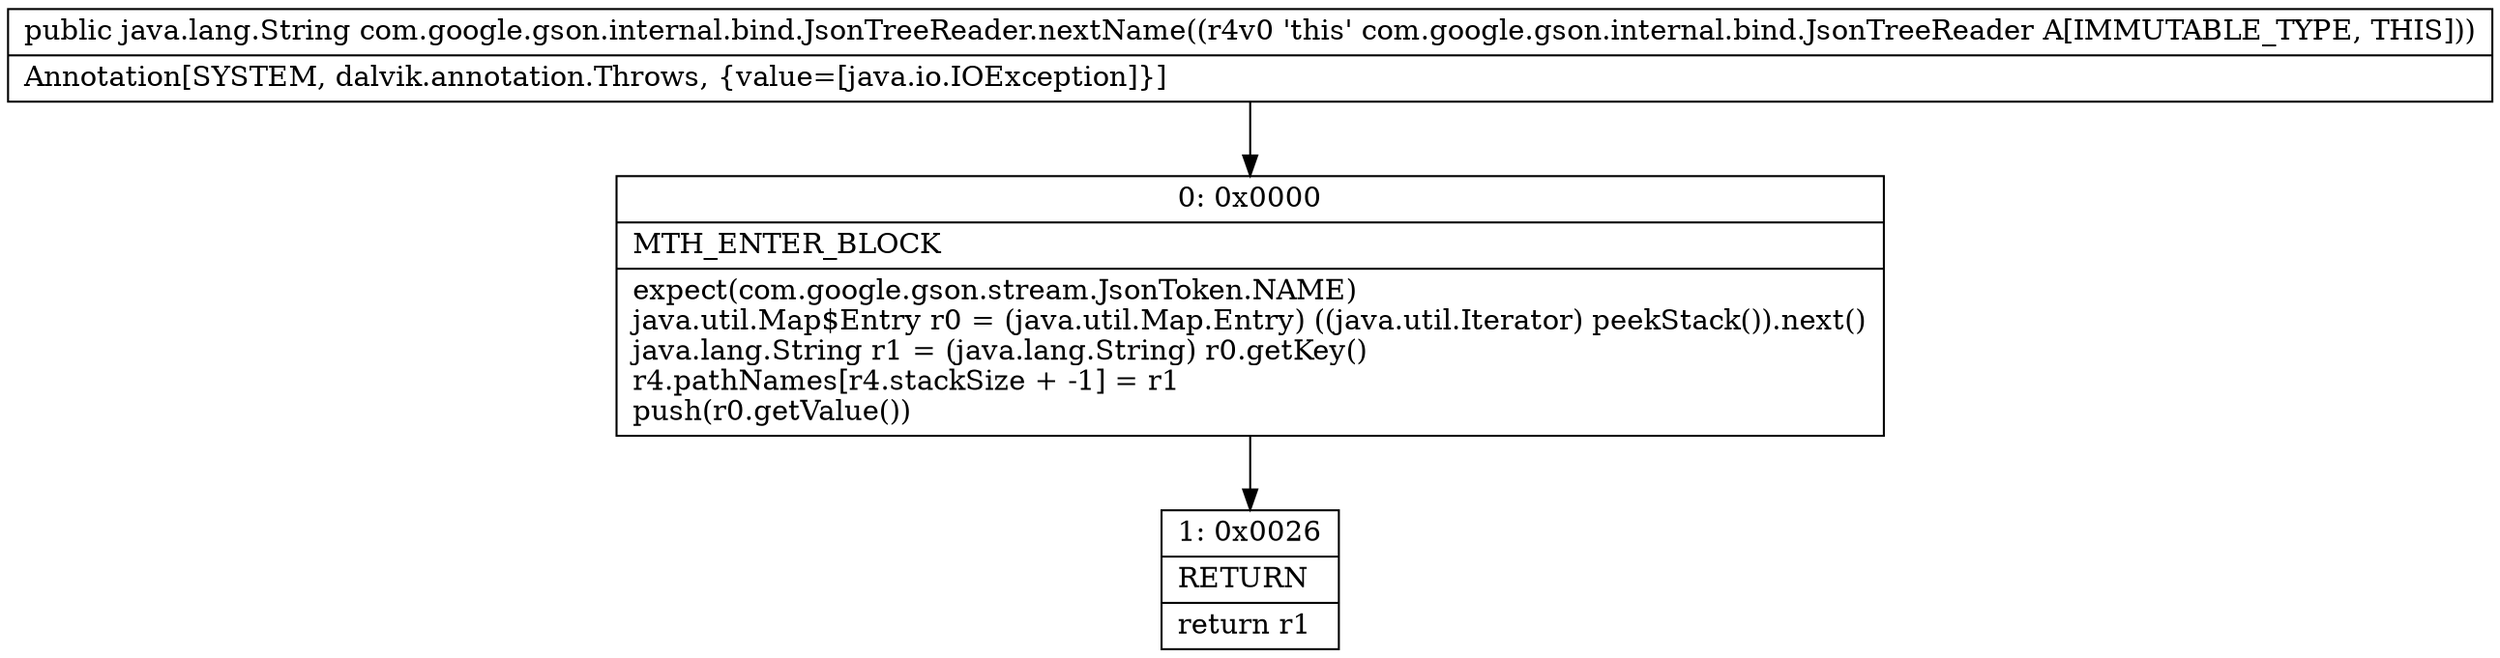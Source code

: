 digraph "CFG forcom.google.gson.internal.bind.JsonTreeReader.nextName()Ljava\/lang\/String;" {
Node_0 [shape=record,label="{0\:\ 0x0000|MTH_ENTER_BLOCK\l|expect(com.google.gson.stream.JsonToken.NAME)\ljava.util.Map$Entry r0 = (java.util.Map.Entry) ((java.util.Iterator) peekStack()).next()\ljava.lang.String r1 = (java.lang.String) r0.getKey()\lr4.pathNames[r4.stackSize + \-1] = r1\lpush(r0.getValue())\l}"];
Node_1 [shape=record,label="{1\:\ 0x0026|RETURN\l|return r1\l}"];
MethodNode[shape=record,label="{public java.lang.String com.google.gson.internal.bind.JsonTreeReader.nextName((r4v0 'this' com.google.gson.internal.bind.JsonTreeReader A[IMMUTABLE_TYPE, THIS]))  | Annotation[SYSTEM, dalvik.annotation.Throws, \{value=[java.io.IOException]\}]\l}"];
MethodNode -> Node_0;
Node_0 -> Node_1;
}

